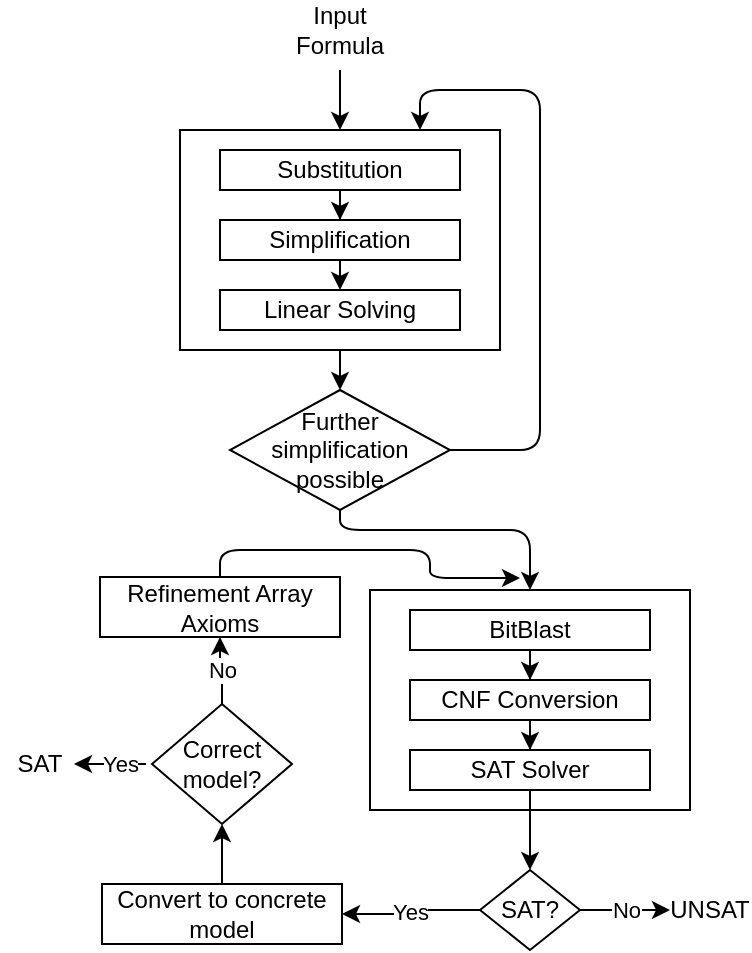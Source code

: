 <mxfile version="12.2.4" type="device" pages="1"><diagram id="JLhKqWgzXNaSPE_3TJRA" name="Seite-1"><mxGraphModel dx="474" dy="238" grid="1" gridSize="10" guides="1" tooltips="1" connect="1" arrows="1" fold="1" page="1" pageScale="1" pageWidth="827" pageHeight="1169" math="0" shadow="0"><root><mxCell id="0"/><mxCell id="1" parent="0"/><mxCell id="ExJgqjzyjppD6-09bcYJ-10" value="" style="rounded=0;whiteSpace=wrap;html=1;" parent="1" vertex="1"><mxGeometry x="215" y="310" width="160" height="110" as="geometry"/></mxCell><mxCell id="ExJgqjzyjppD6-09bcYJ-44" style="edgeStyle=orthogonalEdgeStyle;rounded=1;orthogonalLoop=1;jettySize=auto;html=1;exitX=0.5;exitY=1;exitDx=0;exitDy=0;entryX=0.5;entryY=0;entryDx=0;entryDy=0;" parent="1" source="ExJgqjzyjppD6-09bcYJ-4" target="ExJgqjzyjppD6-09bcYJ-43" edge="1"><mxGeometry relative="1" as="geometry"/></mxCell><mxCell id="ExJgqjzyjppD6-09bcYJ-4" value="" style="rounded=0;whiteSpace=wrap;html=1;" parent="1" vertex="1"><mxGeometry x="120" y="80" width="160" height="110" as="geometry"/></mxCell><mxCell id="ExJgqjzyjppD6-09bcYJ-23" style="edgeStyle=orthogonalEdgeStyle;rounded=1;orthogonalLoop=1;jettySize=auto;html=1;exitX=0.5;exitY=1;exitDx=0;exitDy=0;" parent="1" source="ExJgqjzyjppD6-09bcYJ-1" target="ExJgqjzyjppD6-09bcYJ-2" edge="1"><mxGeometry relative="1" as="geometry"/></mxCell><mxCell id="ExJgqjzyjppD6-09bcYJ-1" value="Substitution" style="rounded=0;whiteSpace=wrap;html=1;" parent="1" vertex="1"><mxGeometry x="140" y="90" width="120" height="20" as="geometry"/></mxCell><mxCell id="ExJgqjzyjppD6-09bcYJ-24" style="edgeStyle=orthogonalEdgeStyle;rounded=1;orthogonalLoop=1;jettySize=auto;html=1;exitX=0.5;exitY=1;exitDx=0;exitDy=0;entryX=0.5;entryY=0;entryDx=0;entryDy=0;" parent="1" source="ExJgqjzyjppD6-09bcYJ-2" target="ExJgqjzyjppD6-09bcYJ-3" edge="1"><mxGeometry relative="1" as="geometry"/></mxCell><mxCell id="ExJgqjzyjppD6-09bcYJ-2" value="Simplification" style="rounded=0;whiteSpace=wrap;html=1;" parent="1" vertex="1"><mxGeometry x="140" y="125" width="120" height="20" as="geometry"/></mxCell><mxCell id="ExJgqjzyjppD6-09bcYJ-17" style="edgeStyle=orthogonalEdgeStyle;rounded=1;orthogonalLoop=1;jettySize=auto;html=1;exitX=1;exitY=0.5;exitDx=0;exitDy=0;entryX=0.75;entryY=0;entryDx=0;entryDy=0;" parent="1" source="ExJgqjzyjppD6-09bcYJ-43" target="ExJgqjzyjppD6-09bcYJ-4" edge="1"><mxGeometry relative="1" as="geometry"><mxPoint x="320" y="60" as="targetPoint"/><Array as="points"><mxPoint x="300" y="240"/><mxPoint x="300" y="60"/><mxPoint x="240" y="60"/></Array></mxGeometry></mxCell><mxCell id="ExJgqjzyjppD6-09bcYJ-22" style="edgeStyle=orthogonalEdgeStyle;rounded=1;orthogonalLoop=1;jettySize=auto;html=1;exitX=0.5;exitY=1;exitDx=0;exitDy=0;entryX=0.5;entryY=0;entryDx=0;entryDy=0;" parent="1" source="ExJgqjzyjppD6-09bcYJ-43" target="ExJgqjzyjppD6-09bcYJ-10" edge="1"><mxGeometry relative="1" as="geometry"><mxPoint x="205" y="240" as="sourcePoint"/><Array as="points"><mxPoint x="200" y="280"/><mxPoint x="295" y="280"/></Array></mxGeometry></mxCell><mxCell id="ExJgqjzyjppD6-09bcYJ-3" value="Linear Solving" style="rounded=0;whiteSpace=wrap;html=1;" parent="1" vertex="1"><mxGeometry x="140" y="160" width="120" height="20" as="geometry"/></mxCell><mxCell id="ExJgqjzyjppD6-09bcYJ-25" style="edgeStyle=orthogonalEdgeStyle;rounded=1;orthogonalLoop=1;jettySize=auto;html=1;exitX=0.5;exitY=1;exitDx=0;exitDy=0;" parent="1" source="ExJgqjzyjppD6-09bcYJ-7" target="ExJgqjzyjppD6-09bcYJ-8" edge="1"><mxGeometry relative="1" as="geometry"/></mxCell><mxCell id="ExJgqjzyjppD6-09bcYJ-7" value="BitBlast" style="rounded=0;whiteSpace=wrap;html=1;" parent="1" vertex="1"><mxGeometry x="235" y="320" width="120" height="20" as="geometry"/></mxCell><mxCell id="ExJgqjzyjppD6-09bcYJ-26" style="edgeStyle=orthogonalEdgeStyle;rounded=1;orthogonalLoop=1;jettySize=auto;html=1;exitX=0.5;exitY=1;exitDx=0;exitDy=0;" parent="1" source="ExJgqjzyjppD6-09bcYJ-8" target="ExJgqjzyjppD6-09bcYJ-9" edge="1"><mxGeometry relative="1" as="geometry"/></mxCell><mxCell id="ExJgqjzyjppD6-09bcYJ-8" value="CNF Conversion" style="rounded=0;whiteSpace=wrap;html=1;" parent="1" vertex="1"><mxGeometry x="235" y="355" width="120" height="20" as="geometry"/></mxCell><mxCell id="ExJgqjzyjppD6-09bcYJ-34" style="edgeStyle=orthogonalEdgeStyle;rounded=1;orthogonalLoop=1;jettySize=auto;html=1;exitX=0.5;exitY=1;exitDx=0;exitDy=0;entryX=0.5;entryY=0;entryDx=0;entryDy=0;" parent="1" source="ExJgqjzyjppD6-09bcYJ-9" edge="1"><mxGeometry relative="1" as="geometry"><mxPoint x="295" y="450" as="targetPoint"/></mxGeometry></mxCell><mxCell id="ExJgqjzyjppD6-09bcYJ-9" value="SAT Solver" style="rounded=0;whiteSpace=wrap;html=1;" parent="1" vertex="1"><mxGeometry x="235" y="390" width="120" height="20" as="geometry"/></mxCell><mxCell id="ExJgqjzyjppD6-09bcYJ-18" value="" style="endArrow=classic;html=1;entryX=0.5;entryY=0;entryDx=0;entryDy=0;" parent="1" target="ExJgqjzyjppD6-09bcYJ-4" edge="1"><mxGeometry width="50" height="50" relative="1" as="geometry"><mxPoint x="200" y="50" as="sourcePoint"/><mxPoint x="190" y="30" as="targetPoint"/></mxGeometry></mxCell><mxCell id="ExJgqjzyjppD6-09bcYJ-20" value="Input Formula" style="text;html=1;strokeColor=none;fillColor=none;align=center;verticalAlign=middle;whiteSpace=wrap;rounded=0;" parent="1" vertex="1"><mxGeometry x="180" y="20" width="40" height="20" as="geometry"/></mxCell><mxCell id="ExJgqjzyjppD6-09bcYJ-49" value="No" style="edgeStyle=orthogonalEdgeStyle;rounded=1;orthogonalLoop=1;jettySize=auto;html=1;exitX=1;exitY=0.5;exitDx=0;exitDy=0;entryX=0;entryY=0.5;entryDx=0;entryDy=0;" parent="1" source="ExJgqjzyjppD6-09bcYJ-33" target="ExJgqjzyjppD6-09bcYJ-37" edge="1"><mxGeometry relative="1" as="geometry"/></mxCell><mxCell id="ExJgqjzyjppD6-09bcYJ-51" value="Yes" style="edgeStyle=orthogonalEdgeStyle;rounded=1;orthogonalLoop=1;jettySize=auto;html=1;entryX=1;entryY=0.5;entryDx=0;entryDy=0;" parent="1" source="ExJgqjzyjppD6-09bcYJ-33" target="ExJgqjzyjppD6-09bcYJ-50" edge="1"><mxGeometry relative="1" as="geometry"><mxPoint x="215" y="470" as="targetPoint"/><Array as="points"><mxPoint x="235" y="470"/><mxPoint x="235" y="472"/></Array></mxGeometry></mxCell><mxCell id="ExJgqjzyjppD6-09bcYJ-33" value="SAT?" style="rhombus;whiteSpace=wrap;html=1;" parent="1" vertex="1"><mxGeometry x="270" y="450" width="50" height="40" as="geometry"/></mxCell><mxCell id="ExJgqjzyjppD6-09bcYJ-37" value="UNSAT" style="text;html=1;strokeColor=none;fillColor=none;align=center;verticalAlign=middle;whiteSpace=wrap;rounded=0;" parent="1" vertex="1"><mxGeometry x="365" y="460" width="40" height="20" as="geometry"/></mxCell><mxCell id="ExJgqjzyjppD6-09bcYJ-43" value="Further simplification possible" style="rhombus;whiteSpace=wrap;html=1;" parent="1" vertex="1"><mxGeometry x="145" y="210" width="110" height="60" as="geometry"/></mxCell><mxCell id="ExJgqjzyjppD6-09bcYJ-50" value="Convert to concrete model" style="rounded=0;whiteSpace=wrap;html=1;" parent="1" vertex="1"><mxGeometry x="81" y="457" width="120" height="30" as="geometry"/></mxCell><mxCell id="ExJgqjzyjppD6-09bcYJ-55" style="edgeStyle=orthogonalEdgeStyle;rounded=1;orthogonalLoop=1;jettySize=auto;html=1;exitX=0.5;exitY=0;exitDx=0;exitDy=0;entryX=0.5;entryY=1;entryDx=0;entryDy=0;" parent="1" source="ExJgqjzyjppD6-09bcYJ-50" target="ExJgqjzyjppD6-09bcYJ-52" edge="1"><mxGeometry relative="1" as="geometry"/></mxCell><mxCell id="ExJgqjzyjppD6-09bcYJ-58" value="No" style="edgeStyle=orthogonalEdgeStyle;rounded=1;orthogonalLoop=1;jettySize=auto;html=1;entryX=0.5;entryY=1;entryDx=0;entryDy=0;" parent="1" source="ExJgqjzyjppD6-09bcYJ-52" target="ExJgqjzyjppD6-09bcYJ-65" edge="1"><mxGeometry relative="1" as="geometry"><mxPoint x="141" y="342" as="targetPoint"/></mxGeometry></mxCell><mxCell id="ExJgqjzyjppD6-09bcYJ-60" value="Yes" style="edgeStyle=orthogonalEdgeStyle;rounded=1;orthogonalLoop=1;jettySize=auto;html=1;" parent="1" edge="1"><mxGeometry x="-0.28" relative="1" as="geometry"><mxPoint x="67" y="397" as="targetPoint"/><mxPoint x="103" y="397" as="sourcePoint"/><mxPoint as="offset"/></mxGeometry></mxCell><mxCell id="ExJgqjzyjppD6-09bcYJ-52" value="Correct model?" style="rhombus;whiteSpace=wrap;html=1;" parent="1" vertex="1"><mxGeometry x="106" y="367" width="70" height="60" as="geometry"/></mxCell><mxCell id="ExJgqjzyjppD6-09bcYJ-61" value="SAT" style="text;html=1;strokeColor=none;fillColor=none;align=center;verticalAlign=middle;whiteSpace=wrap;rounded=0;" parent="1" vertex="1"><mxGeometry x="30" y="387" width="40" height="20" as="geometry"/></mxCell><mxCell id="ExJgqjzyjppD6-09bcYJ-66" style="edgeStyle=orthogonalEdgeStyle;rounded=1;orthogonalLoop=1;jettySize=auto;html=1;exitX=0.5;exitY=0;exitDx=0;exitDy=0;" parent="1" source="ExJgqjzyjppD6-09bcYJ-65" edge="1"><mxGeometry relative="1" as="geometry"><mxPoint x="290" y="304" as="targetPoint"/><Array as="points"><mxPoint x="140" y="290"/><mxPoint x="245" y="290"/><mxPoint x="245" y="304"/></Array></mxGeometry></mxCell><mxCell id="ExJgqjzyjppD6-09bcYJ-65" value="Refinement Array Axioms" style="rounded=0;whiteSpace=wrap;html=1;" parent="1" vertex="1"><mxGeometry x="80" y="303.5" width="120" height="30" as="geometry"/></mxCell></root></mxGraphModel></diagram></mxfile>